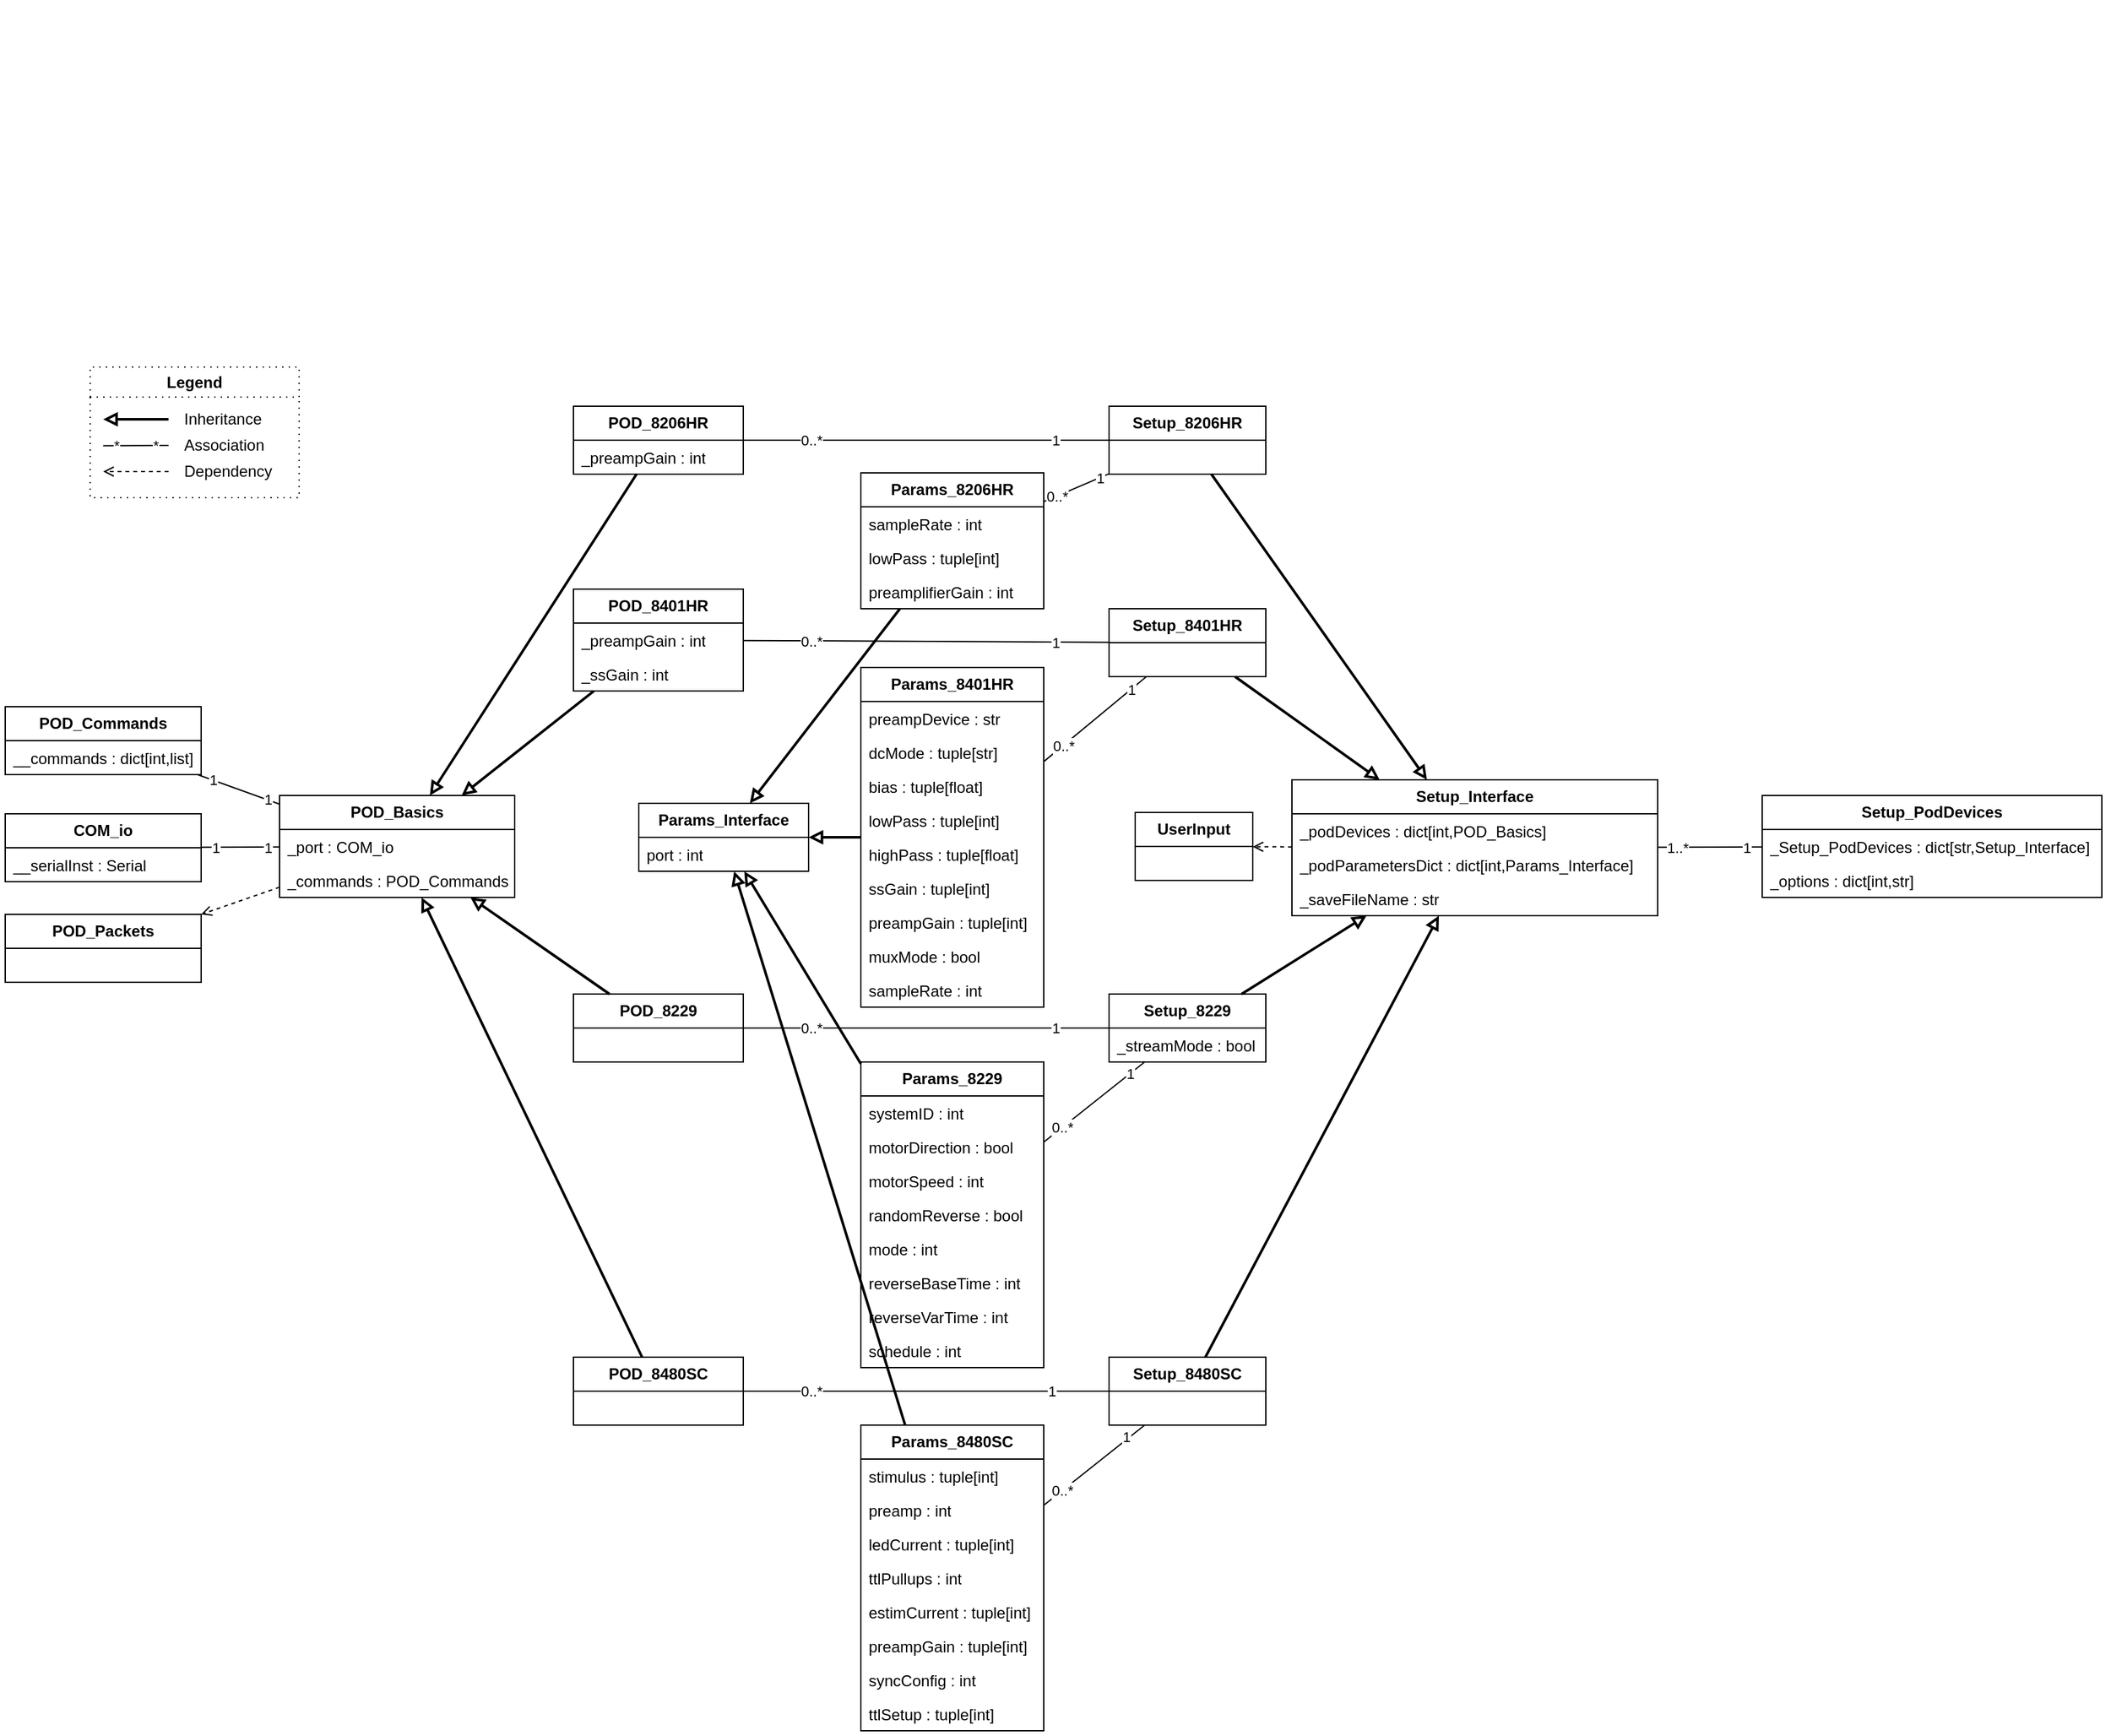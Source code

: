 <mxfile version="21.5.1" type="device">
  <diagram name="Page-1" id="8kIWOGsX5G2s9qzZLplj">
    <mxGraphModel dx="1509" dy="880" grid="1" gridSize="10" guides="1" tooltips="1" connect="1" arrows="1" fold="1" page="1" pageScale="1" pageWidth="850" pageHeight="1100" math="0" shadow="0">
      <root>
        <mxCell id="0" />
        <mxCell id="1" parent="0" />
        <mxCell id="rNg2EFlrI3MOSEz9Saxy-4" value="" style="rounded=0;whiteSpace=wrap;html=1;strokeColor=#FFFFFF;strokeWidth=1;" parent="1" vertex="1">
          <mxGeometry x="40" y="40" width="1530" height="70" as="geometry" />
        </mxCell>
        <mxCell id="bj3e3nzDXusCV7zQIcoZ-12" value="&lt;b&gt;POD_Commands&lt;/b&gt;" style="swimlane;fontStyle=0;childLayout=stackLayout;horizontal=1;startSize=26;fillColor=none;horizontalStack=0;resizeParent=1;resizeParentMax=0;resizeLast=0;collapsible=1;marginBottom=0;whiteSpace=wrap;html=1;" parent="1" vertex="1">
          <mxGeometry x="35" y="580" width="150" height="52" as="geometry" />
        </mxCell>
        <mxCell id="bj3e3nzDXusCV7zQIcoZ-19" value="__commands : dict[int,list]" style="text;strokeColor=none;fillColor=none;align=left;verticalAlign=top;spacingLeft=4;spacingRight=4;overflow=hidden;rotatable=0;points=[[0,0.5],[1,0.5]];portConstraint=eastwest;whiteSpace=wrap;html=1;" parent="bj3e3nzDXusCV7zQIcoZ-12" vertex="1">
          <mxGeometry y="26" width="150" height="26" as="geometry" />
        </mxCell>
        <mxCell id="bj3e3nzDXusCV7zQIcoZ-21" value="&lt;b&gt;POD_8401HR&lt;/b&gt;" style="swimlane;fontStyle=0;childLayout=stackLayout;horizontal=1;startSize=26;fillColor=none;horizontalStack=0;resizeParent=1;resizeParentMax=0;resizeLast=0;collapsible=1;marginBottom=0;whiteSpace=wrap;html=1;" parent="1" vertex="1">
          <mxGeometry x="470" y="490" width="130" height="78" as="geometry" />
        </mxCell>
        <mxCell id="bj3e3nzDXusCV7zQIcoZ-24" value="_preampGain : int" style="text;strokeColor=none;fillColor=none;align=left;verticalAlign=top;spacingLeft=4;spacingRight=4;overflow=hidden;rotatable=0;points=[[0,0.5],[1,0.5]];portConstraint=eastwest;whiteSpace=wrap;html=1;" parent="bj3e3nzDXusCV7zQIcoZ-21" vertex="1">
          <mxGeometry y="26" width="130" height="26" as="geometry" />
        </mxCell>
        <mxCell id="bj3e3nzDXusCV7zQIcoZ-30" value="_ssGain : int" style="text;strokeColor=none;fillColor=none;align=left;verticalAlign=top;spacingLeft=4;spacingRight=4;overflow=hidden;rotatable=0;points=[[0,0.5],[1,0.5]];portConstraint=eastwest;whiteSpace=wrap;html=1;" parent="bj3e3nzDXusCV7zQIcoZ-21" vertex="1">
          <mxGeometry y="52" width="130" height="26" as="geometry" />
        </mxCell>
        <mxCell id="bj3e3nzDXusCV7zQIcoZ-31" value="&lt;b&gt;POD_Packets&lt;/b&gt;" style="swimlane;fontStyle=0;childLayout=stackLayout;horizontal=1;startSize=26;fillColor=none;horizontalStack=0;resizeParent=1;resizeParentMax=0;resizeLast=0;collapsible=1;marginBottom=0;whiteSpace=wrap;html=1;" parent="1" vertex="1">
          <mxGeometry x="35" y="739" width="150" height="52" as="geometry" />
        </mxCell>
        <mxCell id="bj3e3nzDXusCV7zQIcoZ-35" value="&lt;b&gt;COM_io&lt;/b&gt;" style="swimlane;fontStyle=0;childLayout=stackLayout;horizontal=1;startSize=26;fillColor=none;horizontalStack=0;resizeParent=1;resizeParentMax=0;resizeLast=0;collapsible=1;marginBottom=0;whiteSpace=wrap;html=1;" parent="1" vertex="1">
          <mxGeometry x="35" y="662" width="150" height="52" as="geometry" />
        </mxCell>
        <mxCell id="bj3e3nzDXusCV7zQIcoZ-36" value="__serialInst :&amp;nbsp;Serial" style="text;strokeColor=none;fillColor=none;align=left;verticalAlign=top;spacingLeft=4;spacingRight=4;overflow=hidden;rotatable=0;points=[[0,0.5],[1,0.5]];portConstraint=eastwest;whiteSpace=wrap;html=1;shadow=1;" parent="bj3e3nzDXusCV7zQIcoZ-35" vertex="1">
          <mxGeometry y="26" width="150" height="26" as="geometry" />
        </mxCell>
        <mxCell id="bj3e3nzDXusCV7zQIcoZ-44" value="Setup_PodDevices" style="swimlane;fontStyle=1;childLayout=stackLayout;horizontal=1;startSize=26;fillColor=none;horizontalStack=0;resizeParent=1;resizeParentMax=0;resizeLast=0;collapsible=1;marginBottom=0;whiteSpace=wrap;html=1;" parent="1" vertex="1">
          <mxGeometry x="1380" y="648" width="260" height="78" as="geometry" />
        </mxCell>
        <mxCell id="bj3e3nzDXusCV7zQIcoZ-45" value="_Setup_PodDevices : dict[str,Setup_Interface&lt;span style=&quot;background-color: initial;&quot;&gt;]&amp;nbsp;&lt;/span&gt;" style="text;strokeColor=none;fillColor=none;align=left;verticalAlign=top;spacingLeft=4;spacingRight=4;overflow=hidden;rotatable=0;points=[[0,0.5],[1,0.5]];portConstraint=eastwest;whiteSpace=wrap;html=1;shadow=1;" parent="bj3e3nzDXusCV7zQIcoZ-44" vertex="1">
          <mxGeometry y="26" width="260" height="26" as="geometry" />
        </mxCell>
        <mxCell id="bj3e3nzDXusCV7zQIcoZ-47" value="_options : dict[int,str]" style="text;strokeColor=none;fillColor=none;align=left;verticalAlign=top;spacingLeft=4;spacingRight=4;overflow=hidden;rotatable=0;points=[[0,0.5],[1,0.5]];portConstraint=eastwest;whiteSpace=wrap;html=1;" parent="bj3e3nzDXusCV7zQIcoZ-44" vertex="1">
          <mxGeometry y="52" width="260" height="26" as="geometry" />
        </mxCell>
        <mxCell id="bj3e3nzDXusCV7zQIcoZ-48" value="Setup_Interface" style="swimlane;fontStyle=1;childLayout=stackLayout;horizontal=1;startSize=26;fillColor=none;horizontalStack=0;resizeParent=1;resizeParentMax=0;resizeLast=0;collapsible=1;marginBottom=0;whiteSpace=wrap;html=1;" parent="1" vertex="1">
          <mxGeometry x="1020" y="636" width="280" height="104" as="geometry" />
        </mxCell>
        <mxCell id="bj3e3nzDXusCV7zQIcoZ-51" value="_podDevices : dict[int,POD_Basics]" style="text;strokeColor=none;fillColor=none;align=left;verticalAlign=top;spacingLeft=4;spacingRight=4;overflow=hidden;rotatable=0;points=[[0,0.5],[1,0.5]];portConstraint=eastwest;whiteSpace=wrap;html=1;" parent="bj3e3nzDXusCV7zQIcoZ-48" vertex="1">
          <mxGeometry y="26" width="280" height="26" as="geometry" />
        </mxCell>
        <mxCell id="bj3e3nzDXusCV7zQIcoZ-52" value="_podParametersDict : dict[int,Params_Interface&lt;span style=&quot;background-color: initial;&quot;&gt;]&lt;/span&gt;" style="text;strokeColor=none;fillColor=none;align=left;verticalAlign=top;spacingLeft=4;spacingRight=4;overflow=hidden;rotatable=0;points=[[0,0.5],[1,0.5]];portConstraint=eastwest;whiteSpace=wrap;html=1;" parent="bj3e3nzDXusCV7zQIcoZ-48" vertex="1">
          <mxGeometry y="52" width="280" height="26" as="geometry" />
        </mxCell>
        <mxCell id="bj3e3nzDXusCV7zQIcoZ-3" value="_saveFileName : str" style="text;strokeColor=none;fillColor=none;align=left;verticalAlign=top;spacingLeft=4;spacingRight=4;overflow=hidden;rotatable=0;points=[[0,0.5],[1,0.5]];portConstraint=eastwest;whiteSpace=wrap;html=1;" parent="bj3e3nzDXusCV7zQIcoZ-48" vertex="1">
          <mxGeometry y="78" width="280" height="26" as="geometry" />
        </mxCell>
        <mxCell id="bj3e3nzDXusCV7zQIcoZ-25" value="POD_8206HR" style="swimlane;fontStyle=1;childLayout=stackLayout;horizontal=1;startSize=26;fillColor=none;horizontalStack=0;resizeParent=1;resizeParentMax=0;resizeLast=0;collapsible=1;marginBottom=0;whiteSpace=wrap;html=1;" parent="1" vertex="1">
          <mxGeometry x="470" y="350" width="130" height="52" as="geometry" />
        </mxCell>
        <mxCell id="bj3e3nzDXusCV7zQIcoZ-28" value="_preampGain : int" style="text;strokeColor=none;fillColor=none;align=left;verticalAlign=top;spacingLeft=4;spacingRight=4;overflow=hidden;rotatable=0;points=[[0,0.5],[1,0.5]];portConstraint=eastwest;whiteSpace=wrap;html=1;" parent="bj3e3nzDXusCV7zQIcoZ-25" vertex="1">
          <mxGeometry y="26" width="130" height="26" as="geometry" />
        </mxCell>
        <mxCell id="12" value="Legend" style="swimlane;whiteSpace=wrap;html=1;gradientColor=none;dashed=1;dashPattern=1 4;" parent="1" vertex="1">
          <mxGeometry x="100" y="320" width="160" height="100" as="geometry" />
        </mxCell>
        <mxCell id="7" value="Inheritance" style="text;html=1;strokeColor=none;fillColor=none;align=left;verticalAlign=middle;whiteSpace=wrap;rounded=0;" parent="12" vertex="1">
          <mxGeometry x="70" y="30" width="80" height="20" as="geometry" />
        </mxCell>
        <mxCell id="4" value="" style="endArrow=block;html=1;endFill=0;strokeWidth=2;" parent="12" edge="1">
          <mxGeometry width="50" height="50" relative="1" as="geometry">
            <mxPoint x="60" y="40" as="sourcePoint" />
            <mxPoint x="10" y="40" as="targetPoint" />
          </mxGeometry>
        </mxCell>
        <mxCell id="8" value="Association" style="text;html=1;strokeColor=none;fillColor=none;align=left;verticalAlign=middle;whiteSpace=wrap;rounded=0;" parent="12" vertex="1">
          <mxGeometry x="70" y="50" width="80" height="20" as="geometry" />
        </mxCell>
        <mxCell id="4rP3tmyDoXCIiBvURkH--39" value="" style="endArrow=open;html=1;endFill=0;dashed=1;" edge="1" parent="12">
          <mxGeometry width="50" height="50" relative="1" as="geometry">
            <mxPoint x="60" y="80" as="sourcePoint" />
            <mxPoint x="10" y="80" as="targetPoint" />
          </mxGeometry>
        </mxCell>
        <mxCell id="4rP3tmyDoXCIiBvURkH--40" value="Dependency" style="text;html=1;strokeColor=none;fillColor=none;align=left;verticalAlign=middle;whiteSpace=wrap;rounded=0;" vertex="1" parent="12">
          <mxGeometry x="70" y="70" width="80" height="20" as="geometry" />
        </mxCell>
        <mxCell id="4rP3tmyDoXCIiBvURkH--67" value="" style="endArrow=none;html=1;endFill=0;" edge="1" parent="12">
          <mxGeometry width="50" height="50" relative="1" as="geometry">
            <mxPoint x="60" y="60" as="sourcePoint" />
            <mxPoint x="10" y="60.25" as="targetPoint" />
          </mxGeometry>
        </mxCell>
        <mxCell id="4rP3tmyDoXCIiBvURkH--68" value="*" style="edgeLabel;html=1;align=center;verticalAlign=middle;resizable=0;points=[];" vertex="1" connectable="0" parent="4rP3tmyDoXCIiBvURkH--67">
          <mxGeometry x="0.627" relative="1" as="geometry">
            <mxPoint as="offset" />
          </mxGeometry>
        </mxCell>
        <mxCell id="4rP3tmyDoXCIiBvURkH--69" value="*&lt;br&gt;" style="edgeLabel;html=1;align=center;verticalAlign=middle;resizable=0;points=[];" vertex="1" connectable="0" parent="4rP3tmyDoXCIiBvURkH--67">
          <mxGeometry x="-0.706" relative="1" as="geometry">
            <mxPoint x="-3" as="offset" />
          </mxGeometry>
        </mxCell>
        <mxCell id="bj3e3nzDXusCV7zQIcoZ-6" value="POD_Basics" style="swimlane;fontStyle=1;childLayout=stackLayout;horizontal=1;startSize=26;fillColor=none;horizontalStack=0;resizeParent=1;resizeParentMax=0;resizeLast=0;collapsible=1;marginBottom=0;whiteSpace=wrap;html=1;" parent="1" vertex="1">
          <mxGeometry x="245" y="648" width="180" height="78" as="geometry" />
        </mxCell>
        <mxCell id="bj3e3nzDXusCV7zQIcoZ-10" value="_port : COM_io" style="text;strokeColor=none;fillColor=none;align=left;verticalAlign=top;spacingLeft=4;spacingRight=4;overflow=hidden;rotatable=0;points=[[0,0.5],[1,0.5]];portConstraint=eastwest;whiteSpace=wrap;html=1;" parent="bj3e3nzDXusCV7zQIcoZ-6" vertex="1">
          <mxGeometry y="26" width="180" height="26" as="geometry" />
        </mxCell>
        <mxCell id="bj3e3nzDXusCV7zQIcoZ-11" value="_commands : POD_Commands" style="text;strokeColor=none;fillColor=none;align=left;verticalAlign=top;spacingLeft=4;spacingRight=4;overflow=hidden;rotatable=0;points=[[0,0.5],[1,0.5]];portConstraint=eastwest;whiteSpace=wrap;html=1;" parent="bj3e3nzDXusCV7zQIcoZ-6" vertex="1">
          <mxGeometry y="52" width="180" height="26" as="geometry" />
        </mxCell>
        <mxCell id="bx1p0kPIpxOsbpVViYsy-21" value="Params_8401HR" style="swimlane;fontStyle=1;childLayout=stackLayout;horizontal=1;startSize=26;fillColor=none;horizontalStack=0;resizeParent=1;resizeParentMax=0;resizeLast=0;collapsible=1;marginBottom=0;whiteSpace=wrap;html=1;" parent="1" vertex="1">
          <mxGeometry x="690" y="550" width="140" height="260" as="geometry" />
        </mxCell>
        <mxCell id="bx1p0kPIpxOsbpVViYsy-22" value="preampDevice : str" style="text;strokeColor=none;fillColor=none;align=left;verticalAlign=top;spacingLeft=4;spacingRight=4;overflow=hidden;rotatable=0;points=[[0,0.5],[1,0.5]];portConstraint=eastwest;whiteSpace=wrap;html=1;" parent="bx1p0kPIpxOsbpVViYsy-21" vertex="1">
          <mxGeometry y="26" width="140" height="26" as="geometry" />
        </mxCell>
        <mxCell id="bx1p0kPIpxOsbpVViYsy-32" value="dcMode : tuple[str]" style="text;strokeColor=none;fillColor=none;align=left;verticalAlign=top;spacingLeft=4;spacingRight=4;overflow=hidden;rotatable=0;points=[[0,0.5],[1,0.5]];portConstraint=eastwest;whiteSpace=wrap;html=1;" parent="bx1p0kPIpxOsbpVViYsy-21" vertex="1">
          <mxGeometry y="52" width="140" height="26" as="geometry" />
        </mxCell>
        <mxCell id="bx1p0kPIpxOsbpVViYsy-31" value="bias : tuple[float]" style="text;strokeColor=none;fillColor=none;align=left;verticalAlign=top;spacingLeft=4;spacingRight=4;overflow=hidden;rotatable=0;points=[[0,0.5],[1,0.5]];portConstraint=eastwest;whiteSpace=wrap;html=1;" parent="bx1p0kPIpxOsbpVViYsy-21" vertex="1">
          <mxGeometry y="78" width="140" height="26" as="geometry" />
        </mxCell>
        <mxCell id="bx1p0kPIpxOsbpVViYsy-23" value="lowPass : tuple[int]" style="text;strokeColor=none;fillColor=none;align=left;verticalAlign=top;spacingLeft=4;spacingRight=4;overflow=hidden;rotatable=0;points=[[0,0.5],[1,0.5]];portConstraint=eastwest;whiteSpace=wrap;html=1;" parent="bx1p0kPIpxOsbpVViYsy-21" vertex="1">
          <mxGeometry y="104" width="140" height="26" as="geometry" />
        </mxCell>
        <mxCell id="bx1p0kPIpxOsbpVViYsy-28" value="highPass : tuple[float]" style="text;strokeColor=none;fillColor=none;align=left;verticalAlign=top;spacingLeft=4;spacingRight=4;overflow=hidden;rotatable=0;points=[[0,0.5],[1,0.5]];portConstraint=eastwest;whiteSpace=wrap;html=1;" parent="bx1p0kPIpxOsbpVViYsy-21" vertex="1">
          <mxGeometry y="130" width="140" height="26" as="geometry" />
        </mxCell>
        <mxCell id="bx1p0kPIpxOsbpVViYsy-29" value="ssGain : tuple[int]" style="text;strokeColor=none;fillColor=none;align=left;verticalAlign=top;spacingLeft=4;spacingRight=4;overflow=hidden;rotatable=0;points=[[0,0.5],[1,0.5]];portConstraint=eastwest;whiteSpace=wrap;html=1;" parent="bx1p0kPIpxOsbpVViYsy-21" vertex="1">
          <mxGeometry y="156" width="140" height="26" as="geometry" />
        </mxCell>
        <mxCell id="bx1p0kPIpxOsbpVViYsy-30" value="preampGain : tuple[int]" style="text;strokeColor=none;fillColor=none;align=left;verticalAlign=top;spacingLeft=4;spacingRight=4;overflow=hidden;rotatable=0;points=[[0,0.5],[1,0.5]];portConstraint=eastwest;whiteSpace=wrap;html=1;" parent="bx1p0kPIpxOsbpVViYsy-21" vertex="1">
          <mxGeometry y="182" width="140" height="26" as="geometry" />
        </mxCell>
        <mxCell id="bx1p0kPIpxOsbpVViYsy-27" value="muxMode : bool" style="text;strokeColor=none;fillColor=none;align=left;verticalAlign=top;spacingLeft=4;spacingRight=4;overflow=hidden;rotatable=0;points=[[0,0.5],[1,0.5]];portConstraint=eastwest;whiteSpace=wrap;html=1;" parent="bx1p0kPIpxOsbpVViYsy-21" vertex="1">
          <mxGeometry y="208" width="140" height="26" as="geometry" />
        </mxCell>
        <mxCell id="bx1p0kPIpxOsbpVViYsy-26" value="sampleRate : int" style="text;strokeColor=none;fillColor=none;align=left;verticalAlign=top;spacingLeft=4;spacingRight=4;overflow=hidden;rotatable=0;points=[[0,0.5],[1,0.5]];portConstraint=eastwest;whiteSpace=wrap;html=1;" parent="bx1p0kPIpxOsbpVViYsy-21" vertex="1">
          <mxGeometry y="234" width="140" height="26" as="geometry" />
        </mxCell>
        <mxCell id="bx1p0kPIpxOsbpVViYsy-33" value="" style="endArrow=none;html=1;endFill=0;" parent="1" source="bj3e3nzDXusCV7zQIcoZ-6" target="bj3e3nzDXusCV7zQIcoZ-12" edge="1">
          <mxGeometry width="50" height="50" relative="1" as="geometry">
            <mxPoint x="1315" y="521.5" as="sourcePoint" />
            <mxPoint x="1285" y="521.5" as="targetPoint" />
          </mxGeometry>
        </mxCell>
        <mxCell id="4rP3tmyDoXCIiBvURkH--42" value="1" style="edgeLabel;html=1;align=center;verticalAlign=middle;resizable=0;points=[];" vertex="1" connectable="0" parent="bx1p0kPIpxOsbpVViYsy-33">
          <mxGeometry x="0.627" relative="1" as="geometry">
            <mxPoint as="offset" />
          </mxGeometry>
        </mxCell>
        <mxCell id="4rP3tmyDoXCIiBvURkH--44" value="1" style="edgeLabel;html=1;align=center;verticalAlign=middle;resizable=0;points=[];" vertex="1" connectable="0" parent="bx1p0kPIpxOsbpVViYsy-33">
          <mxGeometry x="-0.706" relative="1" as="geometry">
            <mxPoint as="offset" />
          </mxGeometry>
        </mxCell>
        <mxCell id="bx1p0kPIpxOsbpVViYsy-34" value="" style="endArrow=block;html=1;endFill=0;strokeWidth=2;" parent="1" source="bx1p0kPIpxOsbpVViYsy-14" target="bx1p0kPIpxOsbpVViYsy-13" edge="1">
          <mxGeometry width="50" height="50" relative="1" as="geometry">
            <mxPoint x="1300" y="228" as="sourcePoint" />
            <mxPoint x="1270" y="228" as="targetPoint" />
          </mxGeometry>
        </mxCell>
        <mxCell id="bx1p0kPIpxOsbpVViYsy-35" value="" style="endArrow=block;html=1;endFill=0;strokeWidth=2;" parent="1" source="bx1p0kPIpxOsbpVViYsy-21" target="bx1p0kPIpxOsbpVViYsy-13" edge="1">
          <mxGeometry width="50" height="50" relative="1" as="geometry">
            <mxPoint x="220" y="682" as="sourcePoint" />
            <mxPoint x="140" y="676" as="targetPoint" />
          </mxGeometry>
        </mxCell>
        <mxCell id="bx1p0kPIpxOsbpVViYsy-36" value="" style="endArrow=block;html=1;endFill=0;strokeWidth=2;" parent="1" source="bj3e3nzDXusCV7zQIcoZ-25" target="bj3e3nzDXusCV7zQIcoZ-6" edge="1">
          <mxGeometry width="50" height="50" relative="1" as="geometry">
            <mxPoint x="1300" y="190" as="sourcePoint" />
            <mxPoint x="1270" y="190" as="targetPoint" />
          </mxGeometry>
        </mxCell>
        <mxCell id="bx1p0kPIpxOsbpVViYsy-37" value="" style="endArrow=block;html=1;endFill=0;strokeWidth=2;" parent="1" source="bj3e3nzDXusCV7zQIcoZ-21" target="bj3e3nzDXusCV7zQIcoZ-6" edge="1">
          <mxGeometry width="50" height="50" relative="1" as="geometry">
            <mxPoint x="580" y="310" as="sourcePoint" />
            <mxPoint x="500" y="313" as="targetPoint" />
          </mxGeometry>
        </mxCell>
        <mxCell id="bx1p0kPIpxOsbpVViYsy-43" value="" style="endArrow=block;html=1;endFill=0;strokeWidth=2;" parent="1" source="bj3e3nzDXusCV7zQIcoZ-39" target="bj3e3nzDXusCV7zQIcoZ-48" edge="1">
          <mxGeometry width="50" height="50" relative="1" as="geometry">
            <mxPoint x="580" y="368" as="sourcePoint" />
            <mxPoint x="500" y="350" as="targetPoint" />
          </mxGeometry>
        </mxCell>
        <mxCell id="bx1p0kPIpxOsbpVViYsy-44" value="" style="endArrow=block;html=1;endFill=0;strokeWidth=2;" parent="1" source="e9Xbp3W30nfaAwJdSSRC-5" target="bj3e3nzDXusCV7zQIcoZ-48" edge="1">
          <mxGeometry width="50" height="50" relative="1" as="geometry">
            <mxPoint x="1039" y="369" as="sourcePoint" />
            <mxPoint x="802" y="518" as="targetPoint" />
          </mxGeometry>
        </mxCell>
        <mxCell id="bx1p0kPIpxOsbpVViYsy-45" value="" style="endArrow=open;html=1;endFill=0;dashed=1;" parent="1" source="bj3e3nzDXusCV7zQIcoZ-6" target="bj3e3nzDXusCV7zQIcoZ-31" edge="1">
          <mxGeometry width="50" height="50" relative="1" as="geometry">
            <mxPoint x="235" y="624.5" as="sourcePoint" />
            <mxPoint x="155" y="621.5" as="targetPoint" />
          </mxGeometry>
        </mxCell>
        <mxCell id="bx1p0kPIpxOsbpVViYsy-13" value="Params_Interface" style="swimlane;fontStyle=1;childLayout=stackLayout;horizontal=1;startSize=26;fillColor=none;horizontalStack=0;resizeParent=1;resizeParentMax=0;resizeLast=0;collapsible=1;marginBottom=0;whiteSpace=wrap;html=1;" parent="1" vertex="1">
          <mxGeometry x="520" y="654" width="130" height="52" as="geometry" />
        </mxCell>
        <mxCell id="bx1p0kPIpxOsbpVViYsy-15" value="port : int" style="text;strokeColor=none;fillColor=none;align=left;verticalAlign=top;spacingLeft=4;spacingRight=4;overflow=hidden;rotatable=0;points=[[0,0.5],[1,0.5]];portConstraint=eastwest;whiteSpace=wrap;html=1;" parent="bx1p0kPIpxOsbpVViYsy-13" vertex="1">
          <mxGeometry y="26" width="130" height="26" as="geometry" />
        </mxCell>
        <mxCell id="bx1p0kPIpxOsbpVViYsy-14" value="Params_8206HR" style="swimlane;fontStyle=1;childLayout=stackLayout;horizontal=1;startSize=26;fillColor=none;horizontalStack=0;resizeParent=1;resizeParentMax=0;resizeLast=0;collapsible=1;marginBottom=0;whiteSpace=wrap;html=1;" parent="1" vertex="1">
          <mxGeometry x="690" y="401" width="140" height="104" as="geometry" />
        </mxCell>
        <mxCell id="bx1p0kPIpxOsbpVViYsy-20" value="sampleRate : int" style="text;strokeColor=none;fillColor=none;align=left;verticalAlign=top;spacingLeft=4;spacingRight=4;overflow=hidden;rotatable=0;points=[[0,0.5],[1,0.5]];portConstraint=eastwest;whiteSpace=wrap;html=1;" parent="bx1p0kPIpxOsbpVViYsy-14" vertex="1">
          <mxGeometry y="26" width="140" height="26" as="geometry" />
        </mxCell>
        <mxCell id="bx1p0kPIpxOsbpVViYsy-18" value="lowPass : tuple[int]" style="text;strokeColor=none;fillColor=none;align=left;verticalAlign=top;spacingLeft=4;spacingRight=4;overflow=hidden;rotatable=0;points=[[0,0.5],[1,0.5]];portConstraint=eastwest;whiteSpace=wrap;html=1;" parent="bx1p0kPIpxOsbpVViYsy-14" vertex="1">
          <mxGeometry y="52" width="140" height="26" as="geometry" />
        </mxCell>
        <mxCell id="bx1p0kPIpxOsbpVViYsy-17" value="preamplifierGain : int" style="text;strokeColor=none;fillColor=none;align=left;verticalAlign=top;spacingLeft=4;spacingRight=4;overflow=hidden;rotatable=0;points=[[0,0.5],[1,0.5]];portConstraint=eastwest;whiteSpace=wrap;html=1;" parent="bx1p0kPIpxOsbpVViYsy-14" vertex="1">
          <mxGeometry y="78" width="140" height="26" as="geometry" />
        </mxCell>
        <mxCell id="bj3e3nzDXusCV7zQIcoZ-39" value="Setup_8206HR" style="swimlane;fontStyle=1;childLayout=stackLayout;horizontal=1;startSize=26;fillColor=none;horizontalStack=0;resizeParent=1;resizeParentMax=0;resizeLast=0;collapsible=1;marginBottom=0;whiteSpace=wrap;html=1;" parent="1" vertex="1">
          <mxGeometry x="880" y="350" width="120" height="52" as="geometry" />
        </mxCell>
        <mxCell id="e9Xbp3W30nfaAwJdSSRC-5" value="Setup_8401HR" style="swimlane;fontStyle=1;childLayout=stackLayout;horizontal=1;startSize=26;fillColor=none;horizontalStack=0;resizeParent=1;resizeParentMax=0;resizeLast=0;collapsible=1;marginBottom=0;whiteSpace=wrap;html=1;" parent="1" vertex="1">
          <mxGeometry x="880" y="505" width="120" height="52" as="geometry" />
        </mxCell>
        <mxCell id="e9Xbp3W30nfaAwJdSSRC-1" value="UserInput&lt;span style=&quot;color: rgb(230, 237, 243); font-family: ui-monospace, SFMono-Regular, &amp;quot;SF Mono&amp;quot;, Menlo, Consolas, &amp;quot;Liberation Mono&amp;quot;, monospace; font-weight: 400; text-align: start; background-color: rgba(46, 160, 67, 0.15);&quot;&gt; &lt;/span&gt;" style="swimlane;fontStyle=1;childLayout=stackLayout;horizontal=1;startSize=26;fillColor=none;horizontalStack=0;resizeParent=1;resizeParentMax=0;resizeLast=0;collapsible=1;marginBottom=0;whiteSpace=wrap;html=1;" parent="1" vertex="1">
          <mxGeometry x="900" y="661" width="90" height="52" as="geometry" />
        </mxCell>
        <mxCell id="bx1p0kPIpxOsbpVViYsy-47" value="" style="endArrow=open;html=1;endFill=0;dashed=1;" parent="1" source="bj3e3nzDXusCV7zQIcoZ-48" target="e9Xbp3W30nfaAwJdSSRC-1" edge="1">
          <mxGeometry width="50" height="50" relative="1" as="geometry">
            <mxPoint x="614" y="376" as="sourcePoint" />
            <mxPoint x="414" y="458" as="targetPoint" />
          </mxGeometry>
        </mxCell>
        <mxCell id="bx1p0kPIpxOsbpVViYsy-49" value="POD_8229" style="swimlane;fontStyle=1;childLayout=stackLayout;horizontal=1;startSize=26;fillColor=none;horizontalStack=0;resizeParent=1;resizeParentMax=0;resizeLast=0;collapsible=1;marginBottom=0;whiteSpace=wrap;html=1;" parent="1" vertex="1">
          <mxGeometry x="470" y="800" width="130" height="52" as="geometry" />
        </mxCell>
        <mxCell id="bx1p0kPIpxOsbpVViYsy-51" value="" style="endArrow=block;html=1;endFill=0;strokeWidth=2;" parent="1" source="bx1p0kPIpxOsbpVViYsy-49" target="bj3e3nzDXusCV7zQIcoZ-6" edge="1">
          <mxGeometry width="50" height="50" relative="1" as="geometry">
            <mxPoint x="548" y="411" as="sourcePoint" />
            <mxPoint x="490" y="422" as="targetPoint" />
          </mxGeometry>
        </mxCell>
        <mxCell id="Au0DEcnGLnKyeH4aQmwk-12" value="Params_8229&lt;span style=&quot;color: rgb(230, 237, 243); font-family: ui-monospace, SFMono-Regular, &amp;quot;SF Mono&amp;quot;, Menlo, Consolas, &amp;quot;Liberation Mono&amp;quot;, monospace; font-weight: 400; text-align: start; background-color: rgba(46, 160, 67, 0.15);&quot;&gt; &lt;/span&gt;" style="swimlane;fontStyle=1;childLayout=stackLayout;horizontal=1;startSize=26;fillColor=none;horizontalStack=0;resizeParent=1;resizeParentMax=0;resizeLast=0;collapsible=1;marginBottom=0;whiteSpace=wrap;html=1;" parent="1" vertex="1">
          <mxGeometry x="690" y="852" width="140" height="234" as="geometry" />
        </mxCell>
        <mxCell id="Au0DEcnGLnKyeH4aQmwk-14" value="systemID : int&lt;br&gt;" style="text;strokeColor=none;fillColor=none;align=left;verticalAlign=top;spacingLeft=4;spacingRight=4;overflow=hidden;rotatable=0;points=[[0,0.5],[1,0.5]];portConstraint=eastwest;whiteSpace=wrap;html=1;" parent="Au0DEcnGLnKyeH4aQmwk-12" vertex="1">
          <mxGeometry y="26" width="140" height="26" as="geometry" />
        </mxCell>
        <mxCell id="Au0DEcnGLnKyeH4aQmwk-15" value="motorDirection : bool" style="text;strokeColor=none;fillColor=none;align=left;verticalAlign=top;spacingLeft=4;spacingRight=4;overflow=hidden;rotatable=0;points=[[0,0.5],[1,0.5]];portConstraint=eastwest;whiteSpace=wrap;html=1;" parent="Au0DEcnGLnKyeH4aQmwk-12" vertex="1">
          <mxGeometry y="52" width="140" height="26" as="geometry" />
        </mxCell>
        <mxCell id="Au0DEcnGLnKyeH4aQmwk-25" value="motorSpeed : int" style="text;strokeColor=none;fillColor=none;align=left;verticalAlign=top;spacingLeft=4;spacingRight=4;overflow=hidden;rotatable=0;points=[[0,0.5],[1,0.5]];portConstraint=eastwest;whiteSpace=wrap;html=1;" parent="Au0DEcnGLnKyeH4aQmwk-12" vertex="1">
          <mxGeometry y="78" width="140" height="26" as="geometry" />
        </mxCell>
        <mxCell id="Au0DEcnGLnKyeH4aQmwk-24" value="randomReverse : bool" style="text;strokeColor=none;fillColor=none;align=left;verticalAlign=top;spacingLeft=4;spacingRight=4;overflow=hidden;rotatable=0;points=[[0,0.5],[1,0.5]];portConstraint=eastwest;whiteSpace=wrap;html=1;" parent="Au0DEcnGLnKyeH4aQmwk-12" vertex="1">
          <mxGeometry y="104" width="140" height="26" as="geometry" />
        </mxCell>
        <mxCell id="Au0DEcnGLnKyeH4aQmwk-23" value="mode : int" style="text;strokeColor=none;fillColor=none;align=left;verticalAlign=top;spacingLeft=4;spacingRight=4;overflow=hidden;rotatable=0;points=[[0,0.5],[1,0.5]];portConstraint=eastwest;whiteSpace=wrap;html=1;" parent="Au0DEcnGLnKyeH4aQmwk-12" vertex="1">
          <mxGeometry y="130" width="140" height="26" as="geometry" />
        </mxCell>
        <mxCell id="Au0DEcnGLnKyeH4aQmwk-22" value="reverseBaseTime : int" style="text;strokeColor=none;fillColor=none;align=left;verticalAlign=top;spacingLeft=4;spacingRight=4;overflow=hidden;rotatable=0;points=[[0,0.5],[1,0.5]];portConstraint=eastwest;whiteSpace=wrap;html=1;" parent="Au0DEcnGLnKyeH4aQmwk-12" vertex="1">
          <mxGeometry y="156" width="140" height="26" as="geometry" />
        </mxCell>
        <mxCell id="Au0DEcnGLnKyeH4aQmwk-21" value="reverseVarTime : int" style="text;strokeColor=none;fillColor=none;align=left;verticalAlign=top;spacingLeft=4;spacingRight=4;overflow=hidden;rotatable=0;points=[[0,0.5],[1,0.5]];portConstraint=eastwest;whiteSpace=wrap;html=1;" parent="Au0DEcnGLnKyeH4aQmwk-12" vertex="1">
          <mxGeometry y="182" width="140" height="26" as="geometry" />
        </mxCell>
        <mxCell id="Au0DEcnGLnKyeH4aQmwk-20" value="schedule : int" style="text;strokeColor=none;fillColor=none;align=left;verticalAlign=top;spacingLeft=4;spacingRight=4;overflow=hidden;rotatable=0;points=[[0,0.5],[1,0.5]];portConstraint=eastwest;whiteSpace=wrap;html=1;" parent="Au0DEcnGLnKyeH4aQmwk-12" vertex="1">
          <mxGeometry y="208" width="140" height="26" as="geometry" />
        </mxCell>
        <mxCell id="Au0DEcnGLnKyeH4aQmwk-26" value="" style="endArrow=block;html=1;endFill=0;strokeWidth=2;" parent="1" source="Au0DEcnGLnKyeH4aQmwk-12" target="bx1p0kPIpxOsbpVViYsy-13" edge="1">
          <mxGeometry width="50" height="50" relative="1" as="geometry">
            <mxPoint x="520" y="330" as="sourcePoint" />
            <mxPoint x="488" y="346" as="targetPoint" />
          </mxGeometry>
        </mxCell>
        <mxCell id="Au0DEcnGLnKyeH4aQmwk-27" value="Setup_8229" style="swimlane;fontStyle=1;childLayout=stackLayout;horizontal=1;startSize=26;fillColor=none;horizontalStack=0;resizeParent=1;resizeParentMax=0;resizeLast=0;collapsible=1;marginBottom=0;whiteSpace=wrap;html=1;" parent="1" vertex="1">
          <mxGeometry x="880" y="800" width="120" height="52" as="geometry" />
        </mxCell>
        <mxCell id="Au0DEcnGLnKyeH4aQmwk-28" value="_streamMode : bool" style="text;strokeColor=none;fillColor=none;align=left;verticalAlign=top;spacingLeft=4;spacingRight=4;overflow=hidden;rotatable=0;points=[[0,0.5],[1,0.5]];portConstraint=eastwest;whiteSpace=wrap;html=1;" parent="Au0DEcnGLnKyeH4aQmwk-27" vertex="1">
          <mxGeometry y="26" width="120" height="26" as="geometry" />
        </mxCell>
        <mxCell id="Au0DEcnGLnKyeH4aQmwk-31" value="" style="endArrow=block;html=1;endFill=0;strokeWidth=2;" parent="1" source="Au0DEcnGLnKyeH4aQmwk-27" target="bj3e3nzDXusCV7zQIcoZ-48" edge="1">
          <mxGeometry width="50" height="50" relative="1" as="geometry">
            <mxPoint x="1162" y="410" as="sourcePoint" />
            <mxPoint x="1066" y="550" as="targetPoint" />
          </mxGeometry>
        </mxCell>
        <mxCell id="4rP3tmyDoXCIiBvURkH--17" value="POD_8480SC" style="swimlane;fontStyle=1;childLayout=stackLayout;horizontal=1;startSize=26;fillColor=none;horizontalStack=0;resizeParent=1;resizeParentMax=0;resizeLast=0;collapsible=1;marginBottom=0;whiteSpace=wrap;html=1;" vertex="1" parent="1">
          <mxGeometry x="470" y="1078" width="130" height="52" as="geometry" />
        </mxCell>
        <mxCell id="4rP3tmyDoXCIiBvURkH--18" value="Setup_8480SC" style="swimlane;fontStyle=1;childLayout=stackLayout;horizontal=1;startSize=26;fillColor=none;horizontalStack=0;resizeParent=1;resizeParentMax=0;resizeLast=0;collapsible=1;marginBottom=0;whiteSpace=wrap;html=1;" vertex="1" parent="1">
          <mxGeometry x="880" y="1078" width="120" height="52" as="geometry" />
        </mxCell>
        <mxCell id="4rP3tmyDoXCIiBvURkH--19" value="" style="endArrow=block;html=1;endFill=0;strokeWidth=2;" edge="1" parent="1" source="4rP3tmyDoXCIiBvURkH--17" target="bj3e3nzDXusCV7zQIcoZ-6">
          <mxGeometry width="50" height="50" relative="1" as="geometry">
            <mxPoint x="569" y="770" as="sourcePoint" />
            <mxPoint x="426" y="424" as="targetPoint" />
          </mxGeometry>
        </mxCell>
        <mxCell id="4rP3tmyDoXCIiBvURkH--21" value="" style="endArrow=block;html=1;endFill=0;strokeWidth=2;" edge="1" parent="1" source="4rP3tmyDoXCIiBvURkH--18" target="bj3e3nzDXusCV7zQIcoZ-48">
          <mxGeometry width="50" height="50" relative="1" as="geometry">
            <mxPoint x="1161" y="783" as="sourcePoint" />
            <mxPoint x="1068" y="654" as="targetPoint" />
          </mxGeometry>
        </mxCell>
        <mxCell id="4rP3tmyDoXCIiBvURkH--22" value="Params_8480SC" style="swimlane;fontStyle=1;childLayout=stackLayout;horizontal=1;startSize=26;fillColor=none;horizontalStack=0;resizeParent=1;resizeParentMax=0;resizeLast=0;collapsible=1;marginBottom=0;whiteSpace=wrap;html=1;" vertex="1" parent="1">
          <mxGeometry x="690" y="1130" width="140" height="234" as="geometry" />
        </mxCell>
        <mxCell id="4rP3tmyDoXCIiBvURkH--23" value="stimulus : tuple[int]" style="text;strokeColor=none;fillColor=none;align=left;verticalAlign=top;spacingLeft=4;spacingRight=4;overflow=hidden;rotatable=0;points=[[0,0.5],[1,0.5]];portConstraint=eastwest;whiteSpace=wrap;html=1;" vertex="1" parent="4rP3tmyDoXCIiBvURkH--22">
          <mxGeometry y="26" width="140" height="26" as="geometry" />
        </mxCell>
        <mxCell id="4rP3tmyDoXCIiBvURkH--24" value="preamp : int" style="text;strokeColor=none;fillColor=none;align=left;verticalAlign=top;spacingLeft=4;spacingRight=4;overflow=hidden;rotatable=0;points=[[0,0.5],[1,0.5]];portConstraint=eastwest;whiteSpace=wrap;html=1;" vertex="1" parent="4rP3tmyDoXCIiBvURkH--22">
          <mxGeometry y="52" width="140" height="26" as="geometry" />
        </mxCell>
        <mxCell id="4rP3tmyDoXCIiBvURkH--25" value="ledCurrent : tuple[int]" style="text;strokeColor=none;fillColor=none;align=left;verticalAlign=top;spacingLeft=4;spacingRight=4;overflow=hidden;rotatable=0;points=[[0,0.5],[1,0.5]];portConstraint=eastwest;whiteSpace=wrap;html=1;" vertex="1" parent="4rP3tmyDoXCIiBvURkH--22">
          <mxGeometry y="78" width="140" height="26" as="geometry" />
        </mxCell>
        <mxCell id="4rP3tmyDoXCIiBvURkH--27" value="ttlPullups : int" style="text;strokeColor=none;fillColor=none;align=left;verticalAlign=top;spacingLeft=4;spacingRight=4;overflow=hidden;rotatable=0;points=[[0,0.5],[1,0.5]];portConstraint=eastwest;whiteSpace=wrap;html=1;" vertex="1" parent="4rP3tmyDoXCIiBvURkH--22">
          <mxGeometry y="104" width="140" height="26" as="geometry" />
        </mxCell>
        <mxCell id="4rP3tmyDoXCIiBvURkH--28" value="estimCurrent : tuple[int]" style="text;strokeColor=none;fillColor=none;align=left;verticalAlign=top;spacingLeft=4;spacingRight=4;overflow=hidden;rotatable=0;points=[[0,0.5],[1,0.5]];portConstraint=eastwest;whiteSpace=wrap;html=1;" vertex="1" parent="4rP3tmyDoXCIiBvURkH--22">
          <mxGeometry y="130" width="140" height="26" as="geometry" />
        </mxCell>
        <mxCell id="4rP3tmyDoXCIiBvURkH--29" value="preampGain : tuple[int]" style="text;strokeColor=none;fillColor=none;align=left;verticalAlign=top;spacingLeft=4;spacingRight=4;overflow=hidden;rotatable=0;points=[[0,0.5],[1,0.5]];portConstraint=eastwest;whiteSpace=wrap;html=1;" vertex="1" parent="4rP3tmyDoXCIiBvURkH--22">
          <mxGeometry y="156" width="140" height="26" as="geometry" />
        </mxCell>
        <mxCell id="4rP3tmyDoXCIiBvURkH--30" value="syncConfig : int" style="text;strokeColor=none;fillColor=none;align=left;verticalAlign=top;spacingLeft=4;spacingRight=4;overflow=hidden;rotatable=0;points=[[0,0.5],[1,0.5]];portConstraint=eastwest;whiteSpace=wrap;html=1;" vertex="1" parent="4rP3tmyDoXCIiBvURkH--22">
          <mxGeometry y="182" width="140" height="26" as="geometry" />
        </mxCell>
        <mxCell id="4rP3tmyDoXCIiBvURkH--31" value="ttlSetup : tuple[int]" style="text;strokeColor=none;fillColor=none;align=left;verticalAlign=top;spacingLeft=4;spacingRight=4;overflow=hidden;rotatable=0;points=[[0,0.5],[1,0.5]];portConstraint=eastwest;whiteSpace=wrap;html=1;" vertex="1" parent="4rP3tmyDoXCIiBvURkH--22">
          <mxGeometry y="208" width="140" height="26" as="geometry" />
        </mxCell>
        <mxCell id="4rP3tmyDoXCIiBvURkH--33" value="" style="endArrow=block;html=1;endFill=0;strokeWidth=2;" edge="1" parent="1" source="4rP3tmyDoXCIiBvURkH--22" target="bx1p0kPIpxOsbpVViYsy-13">
          <mxGeometry width="50" height="50" relative="1" as="geometry">
            <mxPoint x="700" y="617" as="sourcePoint" />
            <mxPoint x="646" y="583" as="targetPoint" />
          </mxGeometry>
        </mxCell>
        <mxCell id="4rP3tmyDoXCIiBvURkH--45" value="" style="endArrow=none;html=1;endFill=0;" edge="1" parent="1" source="bj3e3nzDXusCV7zQIcoZ-6" target="bj3e3nzDXusCV7zQIcoZ-35">
          <mxGeometry width="50" height="50" relative="1" as="geometry">
            <mxPoint x="305" y="664.5" as="sourcePoint" />
            <mxPoint x="242" y="641.5" as="targetPoint" />
          </mxGeometry>
        </mxCell>
        <mxCell id="4rP3tmyDoXCIiBvURkH--46" value="1" style="edgeLabel;html=1;align=center;verticalAlign=middle;resizable=0;points=[];" vertex="1" connectable="0" parent="4rP3tmyDoXCIiBvURkH--45">
          <mxGeometry x="0.627" relative="1" as="geometry">
            <mxPoint as="offset" />
          </mxGeometry>
        </mxCell>
        <mxCell id="4rP3tmyDoXCIiBvURkH--47" value="1" style="edgeLabel;html=1;align=center;verticalAlign=middle;resizable=0;points=[];" vertex="1" connectable="0" parent="4rP3tmyDoXCIiBvURkH--45">
          <mxGeometry x="-0.706" relative="1" as="geometry">
            <mxPoint as="offset" />
          </mxGeometry>
        </mxCell>
        <mxCell id="4rP3tmyDoXCIiBvURkH--48" value="" style="endArrow=none;html=1;endFill=0;" edge="1" parent="1" source="Au0DEcnGLnKyeH4aQmwk-27" target="bx1p0kPIpxOsbpVViYsy-49">
          <mxGeometry width="50" height="50" relative="1" as="geometry">
            <mxPoint x="1120" y="63.0" as="sourcePoint" />
            <mxPoint x="630" y="63.0" as="targetPoint" />
          </mxGeometry>
        </mxCell>
        <mxCell id="4rP3tmyDoXCIiBvURkH--49" value="0..*" style="edgeLabel;html=1;align=center;verticalAlign=middle;resizable=0;points=[];" vertex="1" connectable="0" parent="4rP3tmyDoXCIiBvURkH--48">
          <mxGeometry x="0.627" relative="1" as="geometry">
            <mxPoint as="offset" />
          </mxGeometry>
        </mxCell>
        <mxCell id="4rP3tmyDoXCIiBvURkH--50" value="1" style="edgeLabel;html=1;align=center;verticalAlign=middle;resizable=0;points=[];" vertex="1" connectable="0" parent="4rP3tmyDoXCIiBvURkH--48">
          <mxGeometry x="-0.706" relative="1" as="geometry">
            <mxPoint as="offset" />
          </mxGeometry>
        </mxCell>
        <mxCell id="4rP3tmyDoXCIiBvURkH--51" value="" style="endArrow=none;html=1;endFill=0;" edge="1" parent="1" source="Au0DEcnGLnKyeH4aQmwk-27" target="Au0DEcnGLnKyeH4aQmwk-12">
          <mxGeometry width="50" height="50" relative="1" as="geometry">
            <mxPoint x="1120" y="99" as="sourcePoint" />
            <mxPoint x="630" y="99" as="targetPoint" />
          </mxGeometry>
        </mxCell>
        <mxCell id="4rP3tmyDoXCIiBvURkH--52" value="0..*" style="edgeLabel;html=1;align=center;verticalAlign=middle;resizable=0;points=[];" vertex="1" connectable="0" parent="4rP3tmyDoXCIiBvURkH--51">
          <mxGeometry x="0.627" relative="1" as="geometry">
            <mxPoint as="offset" />
          </mxGeometry>
        </mxCell>
        <mxCell id="4rP3tmyDoXCIiBvURkH--53" value="1" style="edgeLabel;html=1;align=center;verticalAlign=middle;resizable=0;points=[];" vertex="1" connectable="0" parent="4rP3tmyDoXCIiBvURkH--51">
          <mxGeometry x="-0.706" relative="1" as="geometry">
            <mxPoint as="offset" />
          </mxGeometry>
        </mxCell>
        <mxCell id="4rP3tmyDoXCIiBvURkH--54" value="" style="endArrow=none;html=1;endFill=0;" edge="1" parent="1" source="bj3e3nzDXusCV7zQIcoZ-39" target="bj3e3nzDXusCV7zQIcoZ-25">
          <mxGeometry width="50" height="50" relative="1" as="geometry">
            <mxPoint x="1120" y="99" as="sourcePoint" />
            <mxPoint x="630" y="99" as="targetPoint" />
          </mxGeometry>
        </mxCell>
        <mxCell id="4rP3tmyDoXCIiBvURkH--55" value="0..*" style="edgeLabel;html=1;align=center;verticalAlign=middle;resizable=0;points=[];" vertex="1" connectable="0" parent="4rP3tmyDoXCIiBvURkH--54">
          <mxGeometry x="0.627" relative="1" as="geometry">
            <mxPoint as="offset" />
          </mxGeometry>
        </mxCell>
        <mxCell id="4rP3tmyDoXCIiBvURkH--56" value="1" style="edgeLabel;html=1;align=center;verticalAlign=middle;resizable=0;points=[];" vertex="1" connectable="0" parent="4rP3tmyDoXCIiBvURkH--54">
          <mxGeometry x="-0.706" relative="1" as="geometry">
            <mxPoint as="offset" />
          </mxGeometry>
        </mxCell>
        <mxCell id="4rP3tmyDoXCIiBvURkH--57" value="" style="endArrow=none;html=1;endFill=0;" edge="1" parent="1" source="bj3e3nzDXusCV7zQIcoZ-39" target="bx1p0kPIpxOsbpVViYsy-14">
          <mxGeometry width="50" height="50" relative="1" as="geometry">
            <mxPoint x="1120" y="120" as="sourcePoint" />
            <mxPoint x="840" y="218" as="targetPoint" />
          </mxGeometry>
        </mxCell>
        <mxCell id="4rP3tmyDoXCIiBvURkH--58" value="0..*" style="edgeLabel;html=1;align=center;verticalAlign=middle;resizable=0;points=[];" vertex="1" connectable="0" parent="4rP3tmyDoXCIiBvURkH--57">
          <mxGeometry x="0.627" relative="1" as="geometry">
            <mxPoint as="offset" />
          </mxGeometry>
        </mxCell>
        <mxCell id="4rP3tmyDoXCIiBvURkH--59" value="1" style="edgeLabel;html=1;align=center;verticalAlign=middle;resizable=0;points=[];" vertex="1" connectable="0" parent="4rP3tmyDoXCIiBvURkH--57">
          <mxGeometry x="-0.706" relative="1" as="geometry">
            <mxPoint as="offset" />
          </mxGeometry>
        </mxCell>
        <mxCell id="4rP3tmyDoXCIiBvURkH--60" value="" style="endArrow=none;html=1;endFill=0;" edge="1" parent="1" source="e9Xbp3W30nfaAwJdSSRC-5" target="bj3e3nzDXusCV7zQIcoZ-21">
          <mxGeometry width="50" height="50" relative="1" as="geometry">
            <mxPoint x="1120" y="384" as="sourcePoint" />
            <mxPoint x="630" y="385" as="targetPoint" />
          </mxGeometry>
        </mxCell>
        <mxCell id="4rP3tmyDoXCIiBvURkH--61" value="0..*" style="edgeLabel;html=1;align=center;verticalAlign=middle;resizable=0;points=[];" vertex="1" connectable="0" parent="4rP3tmyDoXCIiBvURkH--60">
          <mxGeometry x="0.627" relative="1" as="geometry">
            <mxPoint as="offset" />
          </mxGeometry>
        </mxCell>
        <mxCell id="4rP3tmyDoXCIiBvURkH--62" value="1" style="edgeLabel;html=1;align=center;verticalAlign=middle;resizable=0;points=[];" vertex="1" connectable="0" parent="4rP3tmyDoXCIiBvURkH--60">
          <mxGeometry x="-0.706" relative="1" as="geometry">
            <mxPoint as="offset" />
          </mxGeometry>
        </mxCell>
        <mxCell id="4rP3tmyDoXCIiBvURkH--63" value="" style="endArrow=none;html=1;endFill=0;" edge="1" parent="1" source="e9Xbp3W30nfaAwJdSSRC-5" target="bx1p0kPIpxOsbpVViYsy-21">
          <mxGeometry width="50" height="50" relative="1" as="geometry">
            <mxPoint x="1120" y="809" as="sourcePoint" />
            <mxPoint x="620" y="809" as="targetPoint" />
          </mxGeometry>
        </mxCell>
        <mxCell id="4rP3tmyDoXCIiBvURkH--64" value="0..*" style="edgeLabel;html=1;align=center;verticalAlign=middle;resizable=0;points=[];" vertex="1" connectable="0" parent="4rP3tmyDoXCIiBvURkH--63">
          <mxGeometry x="0.627" relative="1" as="geometry">
            <mxPoint as="offset" />
          </mxGeometry>
        </mxCell>
        <mxCell id="4rP3tmyDoXCIiBvURkH--65" value="1" style="edgeLabel;html=1;align=center;verticalAlign=middle;resizable=0;points=[];" vertex="1" connectable="0" parent="4rP3tmyDoXCIiBvURkH--63">
          <mxGeometry x="-0.706" relative="1" as="geometry">
            <mxPoint as="offset" />
          </mxGeometry>
        </mxCell>
        <mxCell id="4rP3tmyDoXCIiBvURkH--72" value="" style="endArrow=none;html=1;endFill=0;" edge="1" parent="1" source="4rP3tmyDoXCIiBvURkH--18" target="4rP3tmyDoXCIiBvURkH--17">
          <mxGeometry width="50" height="50" relative="1" as="geometry">
            <mxPoint x="1110" y="1150" as="sourcePoint" />
            <mxPoint x="610" y="1150" as="targetPoint" />
          </mxGeometry>
        </mxCell>
        <mxCell id="4rP3tmyDoXCIiBvURkH--73" value="0..*" style="edgeLabel;html=1;align=center;verticalAlign=middle;resizable=0;points=[];" vertex="1" connectable="0" parent="4rP3tmyDoXCIiBvURkH--72">
          <mxGeometry x="0.627" relative="1" as="geometry">
            <mxPoint as="offset" />
          </mxGeometry>
        </mxCell>
        <mxCell id="4rP3tmyDoXCIiBvURkH--74" value="1" style="edgeLabel;html=1;align=center;verticalAlign=middle;resizable=0;points=[];" vertex="1" connectable="0" parent="4rP3tmyDoXCIiBvURkH--72">
          <mxGeometry x="-0.706" relative="1" as="geometry">
            <mxPoint x="-3" as="offset" />
          </mxGeometry>
        </mxCell>
        <mxCell id="4rP3tmyDoXCIiBvURkH--75" value="" style="endArrow=none;html=1;endFill=0;" edge="1" parent="1" source="4rP3tmyDoXCIiBvURkH--18" target="4rP3tmyDoXCIiBvURkH--22">
          <mxGeometry width="50" height="50" relative="1" as="geometry">
            <mxPoint x="1120" y="1186" as="sourcePoint" />
            <mxPoint x="620" y="1186" as="targetPoint" />
          </mxGeometry>
        </mxCell>
        <mxCell id="4rP3tmyDoXCIiBvURkH--76" value="0..*" style="edgeLabel;html=1;align=center;verticalAlign=middle;resizable=0;points=[];" vertex="1" connectable="0" parent="4rP3tmyDoXCIiBvURkH--75">
          <mxGeometry x="0.627" relative="1" as="geometry">
            <mxPoint as="offset" />
          </mxGeometry>
        </mxCell>
        <mxCell id="4rP3tmyDoXCIiBvURkH--77" value="1" style="edgeLabel;html=1;align=center;verticalAlign=middle;resizable=0;points=[];" vertex="1" connectable="0" parent="4rP3tmyDoXCIiBvURkH--75">
          <mxGeometry x="-0.706" relative="1" as="geometry">
            <mxPoint x="-3" as="offset" />
          </mxGeometry>
        </mxCell>
        <mxCell id="4rP3tmyDoXCIiBvURkH--82" value="" style="endArrow=none;html=1;endFill=0;" edge="1" parent="1" source="bj3e3nzDXusCV7zQIcoZ-44" target="bj3e3nzDXusCV7zQIcoZ-48">
          <mxGeometry width="50" height="50" relative="1" as="geometry">
            <mxPoint x="1120" y="787" as="sourcePoint" />
            <mxPoint x="840" y="686" as="targetPoint" />
          </mxGeometry>
        </mxCell>
        <mxCell id="4rP3tmyDoXCIiBvURkH--83" value="1..*" style="edgeLabel;html=1;align=center;verticalAlign=middle;resizable=0;points=[];" vertex="1" connectable="0" parent="4rP3tmyDoXCIiBvURkH--82">
          <mxGeometry x="0.627" relative="1" as="geometry">
            <mxPoint as="offset" />
          </mxGeometry>
        </mxCell>
        <mxCell id="4rP3tmyDoXCIiBvURkH--84" value="1" style="edgeLabel;html=1;align=center;verticalAlign=middle;resizable=0;points=[];" vertex="1" connectable="0" parent="4rP3tmyDoXCIiBvURkH--82">
          <mxGeometry x="-0.706" relative="1" as="geometry">
            <mxPoint as="offset" />
          </mxGeometry>
        </mxCell>
      </root>
    </mxGraphModel>
  </diagram>
</mxfile>
